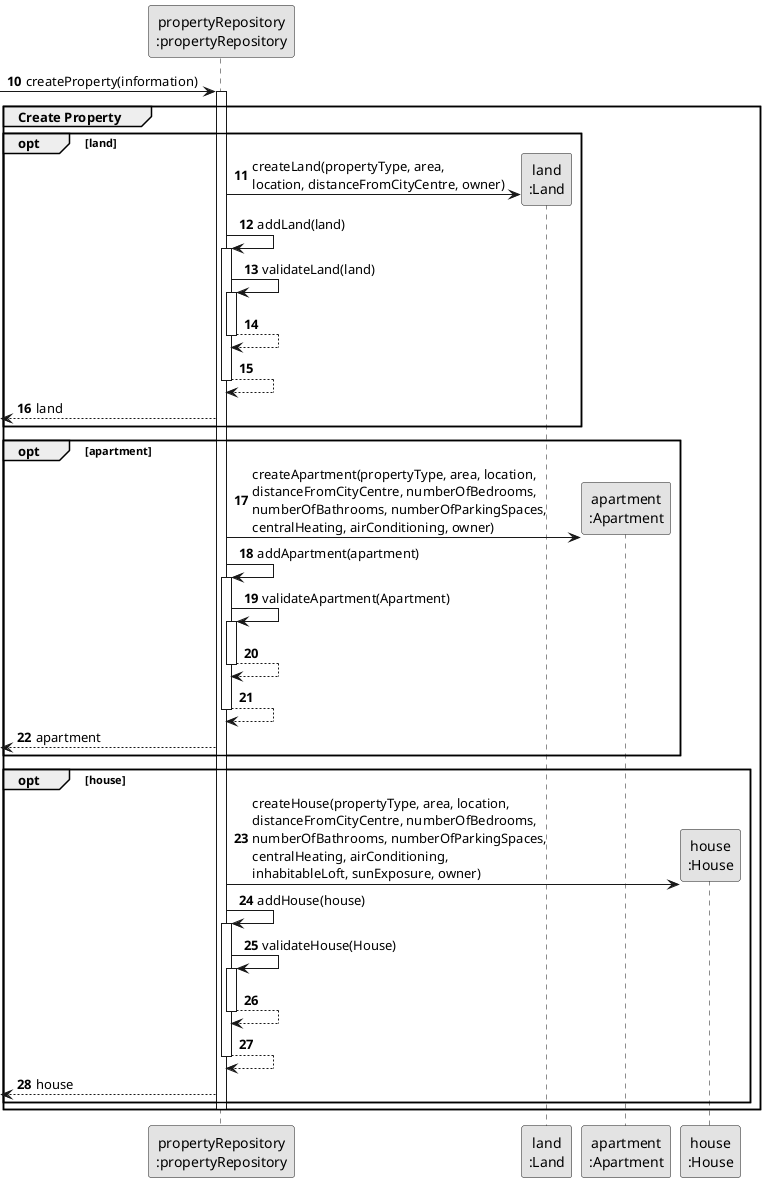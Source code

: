 @startuml
skinparam monochrome true
skinparam packageStyle rectangle
skinparam shadowing false

participant "propertyRepository\n:propertyRepository" as PropertyRepository
participant "land\n:Land" as Land
participant "apartment\n:Apartment" as Apartment
participant "house\n:House" as House

autonumber 10
-> PropertyRepository : createProperty(information)
group Create Property
activate PropertyRepository
opt land
   PropertyRepository -> Land**: createLand(propertyType, area, \nlocation, distanceFromCityCentre, owner)
               PropertyRepository -> PropertyRepository: addLand(land)
               deactivate Land
           activate PropertyRepository
               PropertyRepository -> PropertyRepository: validateLand(land)
               activate PropertyRepository
                   PropertyRepository --> PropertyRepository
               deactivate PropertyRepository

               PropertyRepository --> PropertyRepository
           deactivate PropertyRepository

    <-- PropertyRepository : land
    end
    opt apartment
    PropertyRepository -> Apartment**: createApartment(propertyType, area, location, \ndistanceFromCityCentre, numberOfBedrooms, \nnumberOfBathrooms, numberOfParkingSpaces, \ncentralHeating, airConditioning, owner)
                   PropertyRepository -> PropertyRepository: addApartment(apartment)
                   deactivate Apartment
               activate PropertyRepository
                   PropertyRepository -> PropertyRepository: validateApartment(Apartment)
                   activate PropertyRepository
                       PropertyRepository --> PropertyRepository
                   deactivate PropertyRepository

                   PropertyRepository --> PropertyRepository
               deactivate PropertyRepository

        <-- PropertyRepository : apartment
    end

    opt house
        PropertyRepository -> House**: createHouse(propertyType, area, location, \ndistanceFromCityCentre, numberOfBedrooms, \nnumberOfBathrooms, numberOfParkingSpaces, \ncentralHeating, airConditioning, \ninhabitableLoft, sunExposure, owner)
                       PropertyRepository -> PropertyRepository: addHouse(house)
                       deactivate House
                   activate PropertyRepository
                       PropertyRepository -> PropertyRepository: validateHouse(House)
                       activate PropertyRepository
                           PropertyRepository --> PropertyRepository
                       deactivate PropertyRepository

                       PropertyRepository --> PropertyRepository
                   deactivate PropertyRepository

            <-- PropertyRepository : house
    end
    deactivate PropertyRepository
end
@enduml
